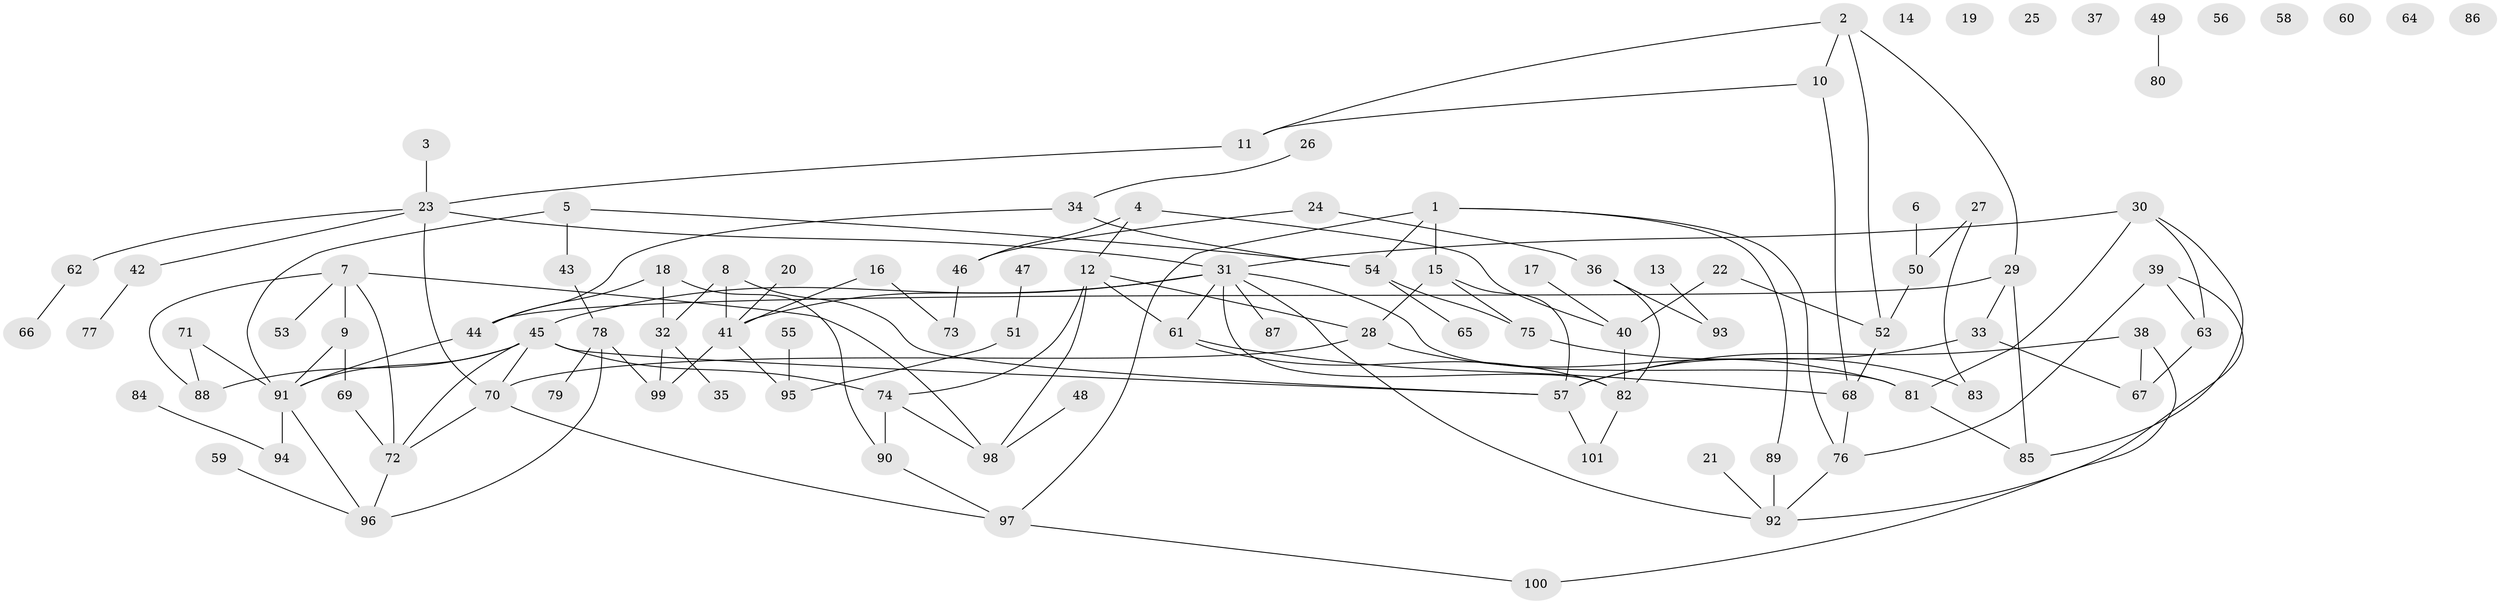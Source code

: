 // coarse degree distribution, {5: 0.0975609756097561, 3: 0.21951219512195122, 4: 0.17073170731707318, 10: 0.024390243902439025, 7: 0.04878048780487805, 2: 0.14634146341463414, 1: 0.17073170731707318, 6: 0.12195121951219512}
// Generated by graph-tools (version 1.1) at 2025/48/03/04/25 22:48:35]
// undirected, 101 vertices, 137 edges
graph export_dot {
  node [color=gray90,style=filled];
  1;
  2;
  3;
  4;
  5;
  6;
  7;
  8;
  9;
  10;
  11;
  12;
  13;
  14;
  15;
  16;
  17;
  18;
  19;
  20;
  21;
  22;
  23;
  24;
  25;
  26;
  27;
  28;
  29;
  30;
  31;
  32;
  33;
  34;
  35;
  36;
  37;
  38;
  39;
  40;
  41;
  42;
  43;
  44;
  45;
  46;
  47;
  48;
  49;
  50;
  51;
  52;
  53;
  54;
  55;
  56;
  57;
  58;
  59;
  60;
  61;
  62;
  63;
  64;
  65;
  66;
  67;
  68;
  69;
  70;
  71;
  72;
  73;
  74;
  75;
  76;
  77;
  78;
  79;
  80;
  81;
  82;
  83;
  84;
  85;
  86;
  87;
  88;
  89;
  90;
  91;
  92;
  93;
  94;
  95;
  96;
  97;
  98;
  99;
  100;
  101;
  1 -- 15;
  1 -- 54;
  1 -- 76;
  1 -- 89;
  1 -- 97;
  2 -- 10;
  2 -- 11;
  2 -- 29;
  2 -- 52;
  3 -- 23;
  4 -- 12;
  4 -- 40;
  4 -- 46;
  5 -- 43;
  5 -- 54;
  5 -- 91;
  6 -- 50;
  7 -- 9;
  7 -- 53;
  7 -- 72;
  7 -- 88;
  7 -- 98;
  8 -- 32;
  8 -- 41;
  8 -- 57;
  9 -- 69;
  9 -- 91;
  10 -- 11;
  10 -- 68;
  11 -- 23;
  12 -- 28;
  12 -- 61;
  12 -- 74;
  12 -- 98;
  13 -- 93;
  15 -- 28;
  15 -- 57;
  15 -- 75;
  16 -- 41;
  16 -- 73;
  17 -- 40;
  18 -- 32;
  18 -- 44;
  18 -- 90;
  20 -- 41;
  21 -- 92;
  22 -- 40;
  22 -- 52;
  23 -- 31;
  23 -- 42;
  23 -- 62;
  23 -- 70;
  24 -- 36;
  24 -- 46;
  26 -- 34;
  27 -- 50;
  27 -- 83;
  28 -- 70;
  28 -- 81;
  29 -- 33;
  29 -- 44;
  29 -- 85;
  30 -- 31;
  30 -- 63;
  30 -- 81;
  30 -- 85;
  31 -- 41;
  31 -- 45;
  31 -- 61;
  31 -- 81;
  31 -- 82;
  31 -- 87;
  31 -- 92;
  32 -- 35;
  32 -- 99;
  33 -- 57;
  33 -- 67;
  34 -- 44;
  34 -- 54;
  36 -- 82;
  36 -- 93;
  38 -- 57;
  38 -- 67;
  38 -- 100;
  39 -- 63;
  39 -- 76;
  39 -- 92;
  40 -- 82;
  41 -- 95;
  41 -- 99;
  42 -- 77;
  43 -- 78;
  44 -- 91;
  45 -- 57;
  45 -- 70;
  45 -- 72;
  45 -- 74;
  45 -- 88;
  45 -- 91;
  46 -- 73;
  47 -- 51;
  48 -- 98;
  49 -- 80;
  50 -- 52;
  51 -- 95;
  52 -- 68;
  54 -- 65;
  54 -- 75;
  55 -- 95;
  57 -- 101;
  59 -- 96;
  61 -- 68;
  61 -- 82;
  62 -- 66;
  63 -- 67;
  68 -- 76;
  69 -- 72;
  70 -- 72;
  70 -- 97;
  71 -- 88;
  71 -- 91;
  72 -- 96;
  74 -- 90;
  74 -- 98;
  75 -- 83;
  76 -- 92;
  78 -- 79;
  78 -- 96;
  78 -- 99;
  81 -- 85;
  82 -- 101;
  84 -- 94;
  89 -- 92;
  90 -- 97;
  91 -- 94;
  91 -- 96;
  97 -- 100;
}
